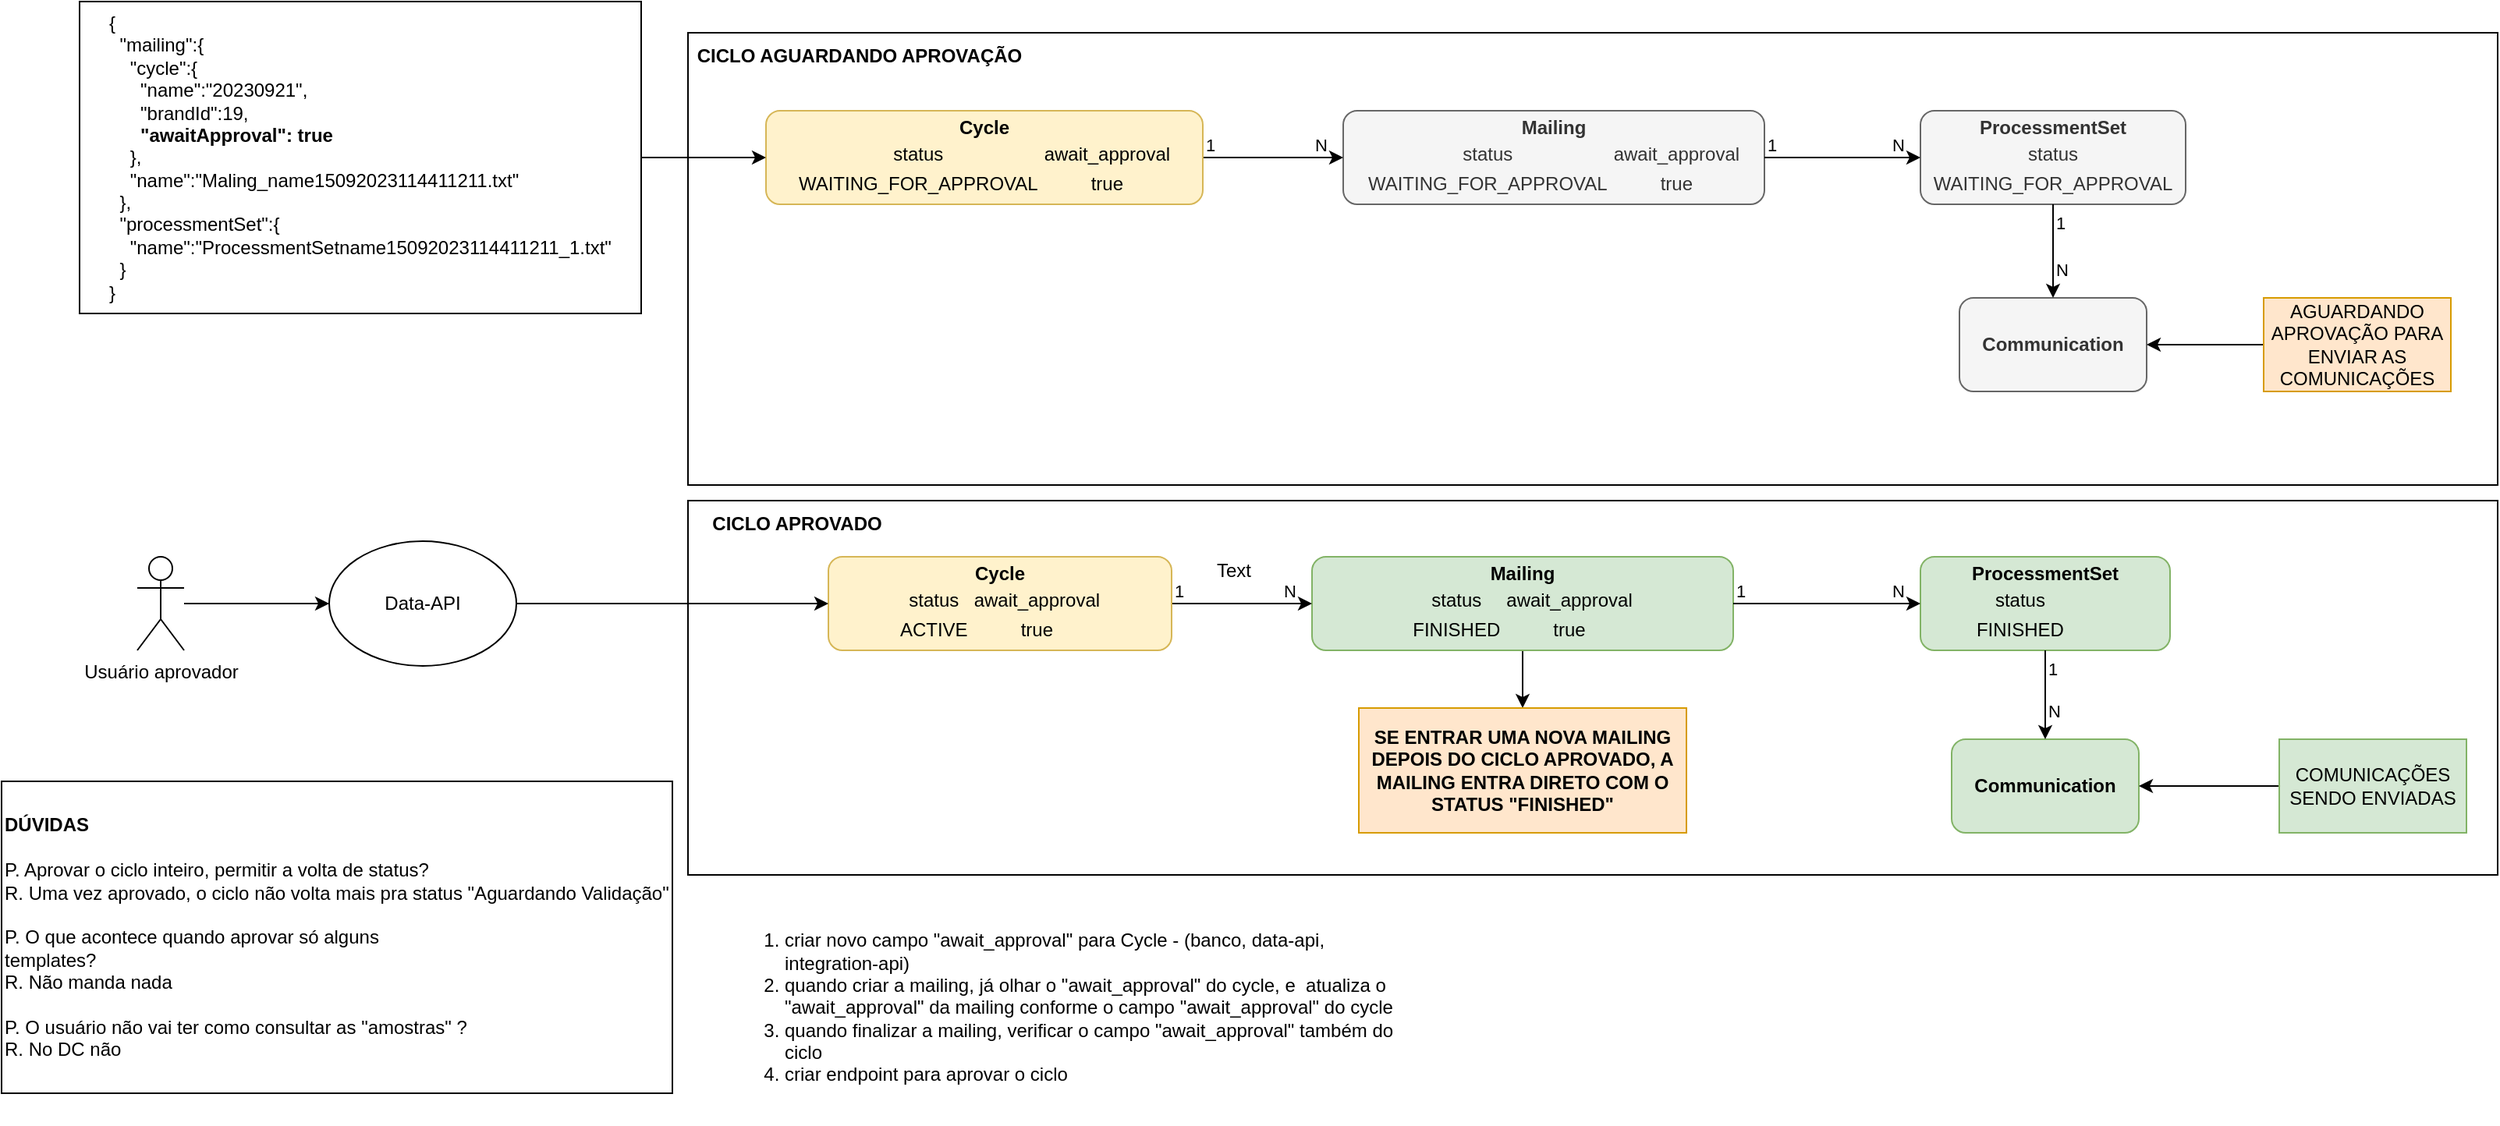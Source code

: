 <mxfile version="21.8.0" type="github" pages="3">
  <diagram id="71OG-30ABKDaulisGDoo" name="Sequencia Aprovação de Ciclo">
    <mxGraphModel dx="2429" dy="775" grid="1" gridSize="10" guides="1" tooltips="1" connect="1" arrows="1" fold="1" page="1" pageScale="1" pageWidth="827" pageHeight="1169" math="0" shadow="0">
      <root>
        <mxCell id="0" />
        <mxCell id="1" parent="0" />
        <mxCell id="WtpHI7r_ZESBK9xusWfh-1" value="" style="rounded=0;whiteSpace=wrap;html=1;" parent="1" vertex="1">
          <mxGeometry x="-90" y="350" width="1160" height="240" as="geometry" />
        </mxCell>
        <mxCell id="WtpHI7r_ZESBK9xusWfh-2" value="" style="rounded=0;whiteSpace=wrap;html=1;" parent="1" vertex="1">
          <mxGeometry x="-90" y="50" width="1160" height="290" as="geometry" />
        </mxCell>
        <mxCell id="WtpHI7r_ZESBK9xusWfh-3" value="&lt;b&gt;Mailing&lt;/b&gt;&lt;br&gt;&lt;table&gt;&lt;tbody&gt;&lt;tr&gt;&lt;td&gt;status&lt;/td&gt;&lt;td&gt;await_approval&lt;/td&gt;&lt;/tr&gt;&lt;tr&gt;&lt;td&gt;WAITING_FOR_APPROVAL&lt;/td&gt;&lt;td&gt;true&lt;/td&gt;&lt;/tr&gt;&lt;/tbody&gt;&lt;/table&gt;" style="rounded=1;whiteSpace=wrap;html=1;fillColor=#f5f5f5;strokeColor=#666666;fontColor=#333333;" parent="1" vertex="1">
          <mxGeometry x="330" y="100" width="270" height="60" as="geometry" />
        </mxCell>
        <mxCell id="WtpHI7r_ZESBK9xusWfh-4" value="&lt;b&gt;ProcessmentSet&lt;br&gt;&lt;/b&gt;&lt;table&gt;&lt;tbody&gt;&lt;tr&gt;&lt;td&gt;status&lt;/td&gt;&lt;/tr&gt;&lt;tr&gt;&lt;td&gt;WAITING_FOR_APPROVAL&lt;/td&gt;&lt;/tr&gt;&lt;/tbody&gt;&lt;/table&gt;" style="rounded=1;whiteSpace=wrap;html=1;fillColor=#f5f5f5;strokeColor=#666666;fontColor=#333333;" parent="1" vertex="1">
          <mxGeometry x="700" y="100" width="170" height="60" as="geometry" />
        </mxCell>
        <mxCell id="WtpHI7r_ZESBK9xusWfh-5" value="&lt;b&gt;Communication&lt;/b&gt;" style="rounded=1;whiteSpace=wrap;html=1;fillColor=#f5f5f5;strokeColor=#666666;fontColor=#333333;" parent="1" vertex="1">
          <mxGeometry x="725" y="220" width="120" height="60" as="geometry" />
        </mxCell>
        <mxCell id="WtpHI7r_ZESBK9xusWfh-6" value="" style="endArrow=classic;html=1;rounded=0;" parent="1" source="WtpHI7r_ZESBK9xusWfh-3" target="WtpHI7r_ZESBK9xusWfh-4" edge="1">
          <mxGeometry relative="1" as="geometry">
            <mxPoint x="330" y="400" as="sourcePoint" />
            <mxPoint x="490" y="400" as="targetPoint" />
          </mxGeometry>
        </mxCell>
        <mxCell id="WtpHI7r_ZESBK9xusWfh-7" value="1" style="edgeLabel;resizable=0;html=1;align=left;verticalAlign=bottom;" parent="WtpHI7r_ZESBK9xusWfh-6" connectable="0" vertex="1">
          <mxGeometry x="-1" relative="1" as="geometry" />
        </mxCell>
        <mxCell id="WtpHI7r_ZESBK9xusWfh-8" value="N" style="edgeLabel;resizable=0;html=1;align=right;verticalAlign=bottom;" parent="WtpHI7r_ZESBK9xusWfh-6" connectable="0" vertex="1">
          <mxGeometry x="1" relative="1" as="geometry">
            <mxPoint x="-10" as="offset" />
          </mxGeometry>
        </mxCell>
        <mxCell id="WtpHI7r_ZESBK9xusWfh-9" value="" style="endArrow=classic;html=1;rounded=0;" parent="1" source="WtpHI7r_ZESBK9xusWfh-4" target="WtpHI7r_ZESBK9xusWfh-5" edge="1">
          <mxGeometry relative="1" as="geometry">
            <mxPoint x="390" y="440" as="sourcePoint" />
            <mxPoint x="570" y="440" as="targetPoint" />
            <Array as="points" />
          </mxGeometry>
        </mxCell>
        <mxCell id="WtpHI7r_ZESBK9xusWfh-10" value="1" style="edgeLabel;resizable=0;html=1;align=left;verticalAlign=bottom;" parent="WtpHI7r_ZESBK9xusWfh-9" connectable="0" vertex="1">
          <mxGeometry x="-1" relative="1" as="geometry">
            <mxPoint y="20" as="offset" />
          </mxGeometry>
        </mxCell>
        <mxCell id="WtpHI7r_ZESBK9xusWfh-11" value="N" style="edgeLabel;resizable=0;html=1;align=right;verticalAlign=bottom;" parent="WtpHI7r_ZESBK9xusWfh-9" connectable="0" vertex="1">
          <mxGeometry x="1" relative="1" as="geometry">
            <mxPoint x="10" y="-10" as="offset" />
          </mxGeometry>
        </mxCell>
        <mxCell id="WtpHI7r_ZESBK9xusWfh-12" value="" style="endArrow=classic;html=1;rounded=0;" parent="1" source="WtpHI7r_ZESBK9xusWfh-15" target="WtpHI7r_ZESBK9xusWfh-3" edge="1">
          <mxGeometry relative="1" as="geometry">
            <mxPoint x="460" y="140" as="sourcePoint" />
            <mxPoint x="570" y="140" as="targetPoint" />
          </mxGeometry>
        </mxCell>
        <mxCell id="WtpHI7r_ZESBK9xusWfh-13" value="1" style="edgeLabel;resizable=0;html=1;align=left;verticalAlign=bottom;" parent="WtpHI7r_ZESBK9xusWfh-12" connectable="0" vertex="1">
          <mxGeometry x="-1" relative="1" as="geometry" />
        </mxCell>
        <mxCell id="WtpHI7r_ZESBK9xusWfh-14" value="N" style="edgeLabel;resizable=0;html=1;align=right;verticalAlign=bottom;" parent="WtpHI7r_ZESBK9xusWfh-12" connectable="0" vertex="1">
          <mxGeometry x="1" relative="1" as="geometry">
            <mxPoint x="-10" as="offset" />
          </mxGeometry>
        </mxCell>
        <mxCell id="WtpHI7r_ZESBK9xusWfh-15" value="&lt;b&gt;Cycle&lt;/b&gt;&lt;table&gt;&lt;tbody&gt;&lt;tr&gt;&lt;td&gt;status&lt;br&gt;&lt;/td&gt;&lt;td&gt;await_approval&lt;/td&gt;&lt;/tr&gt;&lt;tr&gt;&lt;td&gt;WAITING_FOR_APPROVAL&lt;/td&gt;&lt;td&gt;true&lt;/td&gt;&lt;/tr&gt;&lt;/tbody&gt;&lt;/table&gt;" style="rounded=1;whiteSpace=wrap;html=1;align=center;fillColor=#fff2cc;strokeColor=#d6b656;" parent="1" vertex="1">
          <mxGeometry x="-40" y="100" width="280" height="60" as="geometry" />
        </mxCell>
        <mxCell id="WtpHI7r_ZESBK9xusWfh-16" value="" style="edgeStyle=orthogonalEdgeStyle;rounded=0;orthogonalLoop=1;jettySize=auto;html=1;" parent="1" source="WtpHI7r_ZESBK9xusWfh-17" target="WtpHI7r_ZESBK9xusWfh-42" edge="1">
          <mxGeometry relative="1" as="geometry" />
        </mxCell>
        <mxCell id="WtpHI7r_ZESBK9xusWfh-17" value="&lt;b&gt;Mailing&lt;/b&gt;&lt;br&gt;&lt;table&gt;&lt;tbody&gt;&lt;tr&gt;&lt;td&gt;status&lt;/td&gt;&lt;td&gt;await_approval&lt;/td&gt;&lt;/tr&gt;&lt;tr&gt;&lt;td&gt;FINISHED&lt;/td&gt;&lt;td&gt;true&lt;/td&gt;&lt;/tr&gt;&lt;/tbody&gt;&lt;/table&gt;" style="rounded=1;whiteSpace=wrap;html=1;fillColor=#d5e8d4;strokeColor=#82b366;" parent="1" vertex="1">
          <mxGeometry x="310" y="386" width="270" height="60" as="geometry" />
        </mxCell>
        <mxCell id="WtpHI7r_ZESBK9xusWfh-18" value="&lt;b&gt;ProcessmentSet&lt;br&gt;&lt;/b&gt;&lt;table&gt;&lt;tbody&gt;&lt;tr&gt;&lt;td&gt;status&lt;/td&gt;&lt;/tr&gt;&lt;tr&gt;&lt;td&gt;FINISHED&lt;/td&gt;&lt;/tr&gt;&lt;/tbody&gt;&lt;/table&gt;" style="rounded=1;whiteSpace=wrap;html=1;fillColor=#d5e8d4;strokeColor=#82b366;" parent="1" vertex="1">
          <mxGeometry x="700" y="386" width="160" height="60" as="geometry" />
        </mxCell>
        <mxCell id="WtpHI7r_ZESBK9xusWfh-19" value="&lt;b&gt;Communication&lt;/b&gt;" style="rounded=1;whiteSpace=wrap;html=1;fillColor=#d5e8d4;strokeColor=#82b366;" parent="1" vertex="1">
          <mxGeometry x="720" y="503" width="120" height="60" as="geometry" />
        </mxCell>
        <mxCell id="WtpHI7r_ZESBK9xusWfh-20" value="" style="endArrow=classic;html=1;rounded=0;" parent="1" source="WtpHI7r_ZESBK9xusWfh-17" target="WtpHI7r_ZESBK9xusWfh-18" edge="1">
          <mxGeometry relative="1" as="geometry">
            <mxPoint x="310" y="670" as="sourcePoint" />
            <mxPoint x="470" y="670" as="targetPoint" />
          </mxGeometry>
        </mxCell>
        <mxCell id="WtpHI7r_ZESBK9xusWfh-21" value="1" style="edgeLabel;resizable=0;html=1;align=left;verticalAlign=bottom;" parent="WtpHI7r_ZESBK9xusWfh-20" connectable="0" vertex="1">
          <mxGeometry x="-1" relative="1" as="geometry" />
        </mxCell>
        <mxCell id="WtpHI7r_ZESBK9xusWfh-22" value="N" style="edgeLabel;resizable=0;html=1;align=right;verticalAlign=bottom;" parent="WtpHI7r_ZESBK9xusWfh-20" connectable="0" vertex="1">
          <mxGeometry x="1" relative="1" as="geometry">
            <mxPoint x="-10" as="offset" />
          </mxGeometry>
        </mxCell>
        <mxCell id="WtpHI7r_ZESBK9xusWfh-23" value="" style="endArrow=classic;html=1;rounded=0;" parent="1" source="WtpHI7r_ZESBK9xusWfh-18" target="WtpHI7r_ZESBK9xusWfh-19" edge="1">
          <mxGeometry relative="1" as="geometry">
            <mxPoint x="370" y="710" as="sourcePoint" />
            <mxPoint x="550" y="710" as="targetPoint" />
            <Array as="points" />
          </mxGeometry>
        </mxCell>
        <mxCell id="WtpHI7r_ZESBK9xusWfh-24" value="1" style="edgeLabel;resizable=0;html=1;align=left;verticalAlign=bottom;" parent="WtpHI7r_ZESBK9xusWfh-23" connectable="0" vertex="1">
          <mxGeometry x="-1" relative="1" as="geometry">
            <mxPoint y="20" as="offset" />
          </mxGeometry>
        </mxCell>
        <mxCell id="WtpHI7r_ZESBK9xusWfh-25" value="N" style="edgeLabel;resizable=0;html=1;align=right;verticalAlign=bottom;" parent="WtpHI7r_ZESBK9xusWfh-23" connectable="0" vertex="1">
          <mxGeometry x="1" relative="1" as="geometry">
            <mxPoint x="10" y="-10" as="offset" />
          </mxGeometry>
        </mxCell>
        <mxCell id="WtpHI7r_ZESBK9xusWfh-26" value="" style="endArrow=classic;html=1;rounded=0;" parent="1" source="WtpHI7r_ZESBK9xusWfh-29" target="WtpHI7r_ZESBK9xusWfh-17" edge="1">
          <mxGeometry relative="1" as="geometry">
            <mxPoint x="440" y="410" as="sourcePoint" />
            <mxPoint x="550" y="410" as="targetPoint" />
          </mxGeometry>
        </mxCell>
        <mxCell id="WtpHI7r_ZESBK9xusWfh-27" value="1" style="edgeLabel;resizable=0;html=1;align=left;verticalAlign=bottom;" parent="WtpHI7r_ZESBK9xusWfh-26" connectable="0" vertex="1">
          <mxGeometry x="-1" relative="1" as="geometry" />
        </mxCell>
        <mxCell id="WtpHI7r_ZESBK9xusWfh-28" value="N" style="edgeLabel;resizable=0;html=1;align=right;verticalAlign=bottom;" parent="WtpHI7r_ZESBK9xusWfh-26" connectable="0" vertex="1">
          <mxGeometry x="1" relative="1" as="geometry">
            <mxPoint x="-10" as="offset" />
          </mxGeometry>
        </mxCell>
        <mxCell id="WtpHI7r_ZESBK9xusWfh-29" value="&lt;b&gt;Cycle&lt;/b&gt;&lt;table&gt;&lt;tbody&gt;&lt;tr&gt;&lt;td&gt;status&lt;br&gt;&lt;/td&gt;&lt;td&gt;await_approval&lt;/td&gt;&lt;/tr&gt;&lt;tr&gt;&lt;td&gt;ACTIVE&lt;/td&gt;&lt;td&gt;true&lt;/td&gt;&lt;/tr&gt;&lt;/tbody&gt;&lt;/table&gt;" style="rounded=1;whiteSpace=wrap;html=1;align=center;fillColor=#fff2cc;strokeColor=#d6b656;" parent="1" vertex="1">
          <mxGeometry y="386" width="220" height="60" as="geometry" />
        </mxCell>
        <mxCell id="WtpHI7r_ZESBK9xusWfh-30" value="" style="edgeStyle=orthogonalEdgeStyle;rounded=0;orthogonalLoop=1;jettySize=auto;html=1;" parent="1" source="WtpHI7r_ZESBK9xusWfh-31" target="WtpHI7r_ZESBK9xusWfh-5" edge="1">
          <mxGeometry relative="1" as="geometry" />
        </mxCell>
        <mxCell id="WtpHI7r_ZESBK9xusWfh-31" value="AGUARDANDO APROVAÇÃO PARA ENVIAR AS COMUNICAÇÕES" style="rounded=0;whiteSpace=wrap;html=1;fillColor=#ffe6cc;strokeColor=#d79b00;" parent="1" vertex="1">
          <mxGeometry x="920" y="220" width="120" height="60" as="geometry" />
        </mxCell>
        <mxCell id="WtpHI7r_ZESBK9xusWfh-32" value="" style="edgeStyle=orthogonalEdgeStyle;rounded=0;orthogonalLoop=1;jettySize=auto;html=1;" parent="1" source="WtpHI7r_ZESBK9xusWfh-33" target="WtpHI7r_ZESBK9xusWfh-19" edge="1">
          <mxGeometry relative="1" as="geometry" />
        </mxCell>
        <mxCell id="WtpHI7r_ZESBK9xusWfh-33" value="COMUNICAÇÕES SENDO ENVIADAS" style="rounded=0;whiteSpace=wrap;html=1;fillColor=#d5e8d4;strokeColor=#82b366;" parent="1" vertex="1">
          <mxGeometry x="930" y="503" width="120" height="60" as="geometry" />
        </mxCell>
        <mxCell id="WtpHI7r_ZESBK9xusWfh-34" value="CICLO APROVADO" style="text;html=1;strokeColor=none;fillColor=none;align=center;verticalAlign=middle;whiteSpace=wrap;rounded=0;fontStyle=1" parent="1" vertex="1">
          <mxGeometry x="-90" y="350" width="140" height="30" as="geometry" />
        </mxCell>
        <mxCell id="WtpHI7r_ZESBK9xusWfh-35" value="CICLO AGUARDANDO APROVAÇÃO" style="text;html=1;strokeColor=none;fillColor=none;align=center;verticalAlign=middle;whiteSpace=wrap;rounded=0;fontStyle=1" parent="1" vertex="1">
          <mxGeometry x="-90" y="50" width="220" height="30" as="geometry" />
        </mxCell>
        <mxCell id="WtpHI7r_ZESBK9xusWfh-36" style="edgeStyle=orthogonalEdgeStyle;rounded=0;orthogonalLoop=1;jettySize=auto;html=1;" parent="1" source="WtpHI7r_ZESBK9xusWfh-37" target="WtpHI7r_ZESBK9xusWfh-15" edge="1">
          <mxGeometry relative="1" as="geometry" />
        </mxCell>
        <mxCell id="WtpHI7r_ZESBK9xusWfh-37" value="&lt;div style=&quot;border-color: var(--border-color); text-align: left;&quot;&gt;{&lt;/div&gt;&lt;div style=&quot;border-color: var(--border-color); text-align: left;&quot;&gt;&amp;nbsp; &quot;mailing&quot;:{&lt;/div&gt;&lt;div style=&quot;border-color: var(--border-color); text-align: left;&quot;&gt;&amp;nbsp; &amp;nbsp; &quot;cycle&quot;:{&lt;/div&gt;&lt;div style=&quot;border-color: var(--border-color); text-align: left;&quot;&gt;&amp;nbsp; &amp;nbsp; &amp;nbsp; &quot;name&quot;:&quot;20230921&quot;,&lt;/div&gt;&lt;div style=&quot;border-color: var(--border-color); text-align: left;&quot;&gt;&amp;nbsp; &amp;nbsp; &amp;nbsp; &quot;brandId&quot;:19,&lt;/div&gt;&lt;div style=&quot;border-color: var(--border-color); text-align: left;&quot;&gt;&amp;nbsp;&amp;nbsp;&amp;nbsp;&amp;nbsp;&amp;nbsp; &lt;b&gt;&quot;awaitApproval&quot;: true&lt;/b&gt;&lt;/div&gt;&lt;div style=&quot;border-color: var(--border-color); text-align: left;&quot;&gt;&amp;nbsp; &amp;nbsp; },&lt;/div&gt;&lt;div style=&quot;border-color: var(--border-color); text-align: left;&quot;&gt;&amp;nbsp; &amp;nbsp; &quot;name&quot;:&quot;Maling_name15092023114411211.txt&quot;&lt;/div&gt;&lt;div style=&quot;border-color: var(--border-color); text-align: left;&quot;&gt;&amp;nbsp; },&lt;/div&gt;&lt;div style=&quot;border-color: var(--border-color); text-align: left;&quot;&gt;&amp;nbsp; &quot;processmentSet&quot;:{&lt;/div&gt;&lt;div style=&quot;border-color: var(--border-color); text-align: left;&quot;&gt;&amp;nbsp; &amp;nbsp; &quot;name&quot;:&quot;ProcessmentSetname15092023114411211_1.txt&quot;&lt;/div&gt;&lt;div style=&quot;border-color: var(--border-color); text-align: left;&quot;&gt;&amp;nbsp; }&lt;/div&gt;&lt;div style=&quot;border-color: var(--border-color); text-align: left;&quot;&gt;}&lt;/div&gt;" style="rounded=0;whiteSpace=wrap;html=1;" parent="1" vertex="1">
          <mxGeometry x="-480" y="30" width="360" height="200" as="geometry" />
        </mxCell>
        <mxCell id="WtpHI7r_ZESBK9xusWfh-38" value="" style="edgeStyle=orthogonalEdgeStyle;rounded=0;orthogonalLoop=1;jettySize=auto;html=1;" parent="1" source="WtpHI7r_ZESBK9xusWfh-39" target="WtpHI7r_ZESBK9xusWfh-41" edge="1">
          <mxGeometry relative="1" as="geometry" />
        </mxCell>
        <mxCell id="WtpHI7r_ZESBK9xusWfh-39" value="Usuário aprovador" style="shape=umlActor;verticalLabelPosition=bottom;verticalAlign=top;html=1;outlineConnect=0;" parent="1" vertex="1">
          <mxGeometry x="-443" y="386" width="30" height="60" as="geometry" />
        </mxCell>
        <mxCell id="WtpHI7r_ZESBK9xusWfh-40" style="edgeStyle=orthogonalEdgeStyle;rounded=0;orthogonalLoop=1;jettySize=auto;html=1;" parent="1" source="WtpHI7r_ZESBK9xusWfh-41" target="WtpHI7r_ZESBK9xusWfh-29" edge="1">
          <mxGeometry relative="1" as="geometry" />
        </mxCell>
        <mxCell id="WtpHI7r_ZESBK9xusWfh-41" value="Data-API" style="ellipse;whiteSpace=wrap;html=1;" parent="1" vertex="1">
          <mxGeometry x="-320" y="376" width="120" height="80" as="geometry" />
        </mxCell>
        <mxCell id="WtpHI7r_ZESBK9xusWfh-42" value="SE ENTRAR UMA NOVA MAILING DEPOIS DO CICLO APROVADO, A MAILING ENTRA DIRETO COM O STATUS &quot;FINISHED&quot;" style="rounded=0;whiteSpace=wrap;html=1;fillColor=#ffe6cc;strokeColor=#d79b00;fontStyle=1" parent="1" vertex="1">
          <mxGeometry x="340" y="483" width="210" height="80" as="geometry" />
        </mxCell>
        <mxCell id="WtpHI7r_ZESBK9xusWfh-43" value="Text" style="text;html=1;strokeColor=none;fillColor=none;align=center;verticalAlign=middle;whiteSpace=wrap;rounded=0;" parent="1" vertex="1">
          <mxGeometry x="230" y="380" width="60" height="30" as="geometry" />
        </mxCell>
        <mxCell id="WtpHI7r_ZESBK9xusWfh-44" value="&lt;ol&gt;&lt;li&gt;criar novo campo &quot;await_approval&quot; para Cycle - (banco, data-api, integration-api)&lt;/li&gt;&lt;li&gt;quando criar a mailing, já olhar o &quot;await_approval&quot; do cycle, e&amp;nbsp; atualiza o &quot;await_approval&quot; da mailing conforme o campo &quot;await_approval&quot; do cycle&lt;/li&gt;&lt;li&gt;quando finalizar a mailing, verificar o campo &quot;await_approval&quot; também do ciclo&lt;/li&gt;&lt;li&gt;criar endpoint para aprovar o ciclo&lt;/li&gt;&lt;/ol&gt;" style="text;html=1;strokeColor=none;fillColor=none;align=left;verticalAlign=middle;whiteSpace=wrap;rounded=0;" parent="1" vertex="1">
          <mxGeometry x="-70" y="600" width="440" height="150" as="geometry" />
        </mxCell>
        <mxCell id="WtpHI7r_ZESBK9xusWfh-45" value="&lt;b style=&quot;border-color: var(--border-color);&quot;&gt;DÚVIDAS&lt;br style=&quot;border-color: var(--border-color);&quot;&gt;&lt;/b&gt;&lt;br style=&quot;border-color: var(--border-color);&quot;&gt;P. Aprovar o ciclo inteiro, permitir a volta de status?&lt;br style=&quot;border-color: var(--border-color);&quot;&gt;&lt;span style=&quot;&quot;&gt;R. Uma vez aprovado, o ciclo não volta mais pra status &quot;Aguardando Validação&quot;&lt;/span&gt;&lt;br style=&quot;border-color: var(--border-color);&quot;&gt;&lt;br style=&quot;border-color: var(--border-color);&quot;&gt;&lt;span style=&quot;&quot;&gt;P. O que acontece quando aprovar só alguns&lt;/span&gt;&lt;br style=&quot;border-color: var(--border-color);&quot;&gt;&lt;span style=&quot;&quot;&gt;templates?&lt;/span&gt;&lt;br style=&quot;border-color: var(--border-color);&quot;&gt;&lt;span style=&quot;&quot;&gt;R. Não manda nada&lt;/span&gt;&lt;br style=&quot;border-color: var(--border-color);&quot;&gt;&lt;br style=&quot;border-color: var(--border-color);&quot;&gt;&lt;span style=&quot;&quot;&gt;P. O usuário não vai ter como consultar as &quot;amostras&quot; ?&lt;/span&gt;&lt;br style=&quot;border-color: var(--border-color);&quot;&gt;&lt;span style=&quot;&quot;&gt;R. No DC não&lt;/span&gt;" style="rounded=0;whiteSpace=wrap;html=1;align=left;" parent="1" vertex="1">
          <mxGeometry x="-530" y="530" width="430" height="200" as="geometry" />
        </mxCell>
      </root>
    </mxGraphModel>
  </diagram>
  <diagram id="0hzNqZ-0HKCYOSR2Ivjf" name="Cenário Ciclo Aguardando Aprovação">
    <mxGraphModel dx="2712" dy="912" grid="1" gridSize="10" guides="1" tooltips="1" connect="1" arrows="1" fold="1" page="1" pageScale="1" pageWidth="827" pageHeight="1169" math="0" shadow="0">
      <root>
        <mxCell id="0" />
        <mxCell id="1" parent="0" />
        <mxCell id="Rn0e0Sy45onSh28boRq6-18" style="edgeStyle=orthogonalEdgeStyle;rounded=0;orthogonalLoop=1;jettySize=auto;html=1;" parent="1" source="k4zt-d1F4ld27Xl1LYR--1" target="Rn0e0Sy45onSh28boRq6-15" edge="1">
          <mxGeometry relative="1" as="geometry">
            <Array as="points">
              <mxPoint x="330" y="90" />
              <mxPoint x="330" y="90" />
            </Array>
          </mxGeometry>
        </mxCell>
        <mxCell id="k4zt-d1F4ld27Xl1LYR--1" value="&lt;div style=&quot;border-color: var(--border-color); text-align: left;&quot;&gt;{&lt;/div&gt;&lt;div style=&quot;border-color: var(--border-color); text-align: left;&quot;&gt;&amp;nbsp; &quot;mailing&quot;:{&lt;/div&gt;&lt;div style=&quot;border-color: var(--border-color); text-align: left;&quot;&gt;&amp;nbsp; &amp;nbsp; &quot;cycle&quot;:{&lt;/div&gt;&lt;div style=&quot;border-color: var(--border-color); text-align: left;&quot;&gt;&amp;nbsp; &amp;nbsp; &amp;nbsp; &quot;name&quot;:&quot;20230921&quot;,&lt;/div&gt;&lt;div style=&quot;border-color: var(--border-color); text-align: left;&quot;&gt;&amp;nbsp; &amp;nbsp; &amp;nbsp; &quot;brandId&quot;:19&lt;/div&gt;&lt;div style=&quot;border-color: var(--border-color); text-align: left;&quot;&gt;&amp;nbsp; &amp;nbsp; },&lt;/div&gt;&lt;div style=&quot;border-color: var(--border-color); text-align: left;&quot;&gt;&amp;nbsp; &amp;nbsp; &quot;name&quot;:&quot;Maling_name15092023114411211.txt&quot;&lt;/div&gt;&lt;div style=&quot;border-color: var(--border-color); text-align: left;&quot;&gt;&amp;nbsp; }&lt;/div&gt;&lt;div style=&quot;border-color: var(--border-color); text-align: left;&quot;&gt;}&lt;/div&gt;" style="rounded=0;whiteSpace=wrap;html=1;" parent="1" vertex="1">
          <mxGeometry x="-80" y="40" width="310" height="200" as="geometry" />
        </mxCell>
        <mxCell id="t-vkJnTV5jXpFCpWrTl7-1" value="&lt;b&gt;Mailing&lt;/b&gt;&lt;br&gt;&lt;table&gt;&lt;tbody&gt;&lt;tr&gt;&lt;td&gt;status&lt;/td&gt;&lt;td&gt;await_approval&lt;/td&gt;&lt;/tr&gt;&lt;tr&gt;&lt;td&gt;CREATED&lt;/td&gt;&lt;td&gt;NULL&lt;/td&gt;&lt;/tr&gt;&lt;/tbody&gt;&lt;/table&gt;" style="rounded=1;whiteSpace=wrap;html=1;fillColor=#d5e8d4;strokeColor=#82b366;" parent="1" vertex="1">
          <mxGeometry x="720" y="160" width="206" height="60" as="geometry" />
        </mxCell>
        <mxCell id="t-vkJnTV5jXpFCpWrTl7-4" value="" style="edgeStyle=orthogonalEdgeStyle;rounded=0;orthogonalLoop=1;jettySize=auto;html=1;" parent="1" source="t-vkJnTV5jXpFCpWrTl7-2" target="k4zt-d1F4ld27Xl1LYR--1" edge="1">
          <mxGeometry relative="1" as="geometry" />
        </mxCell>
        <mxCell id="t-vkJnTV5jXpFCpWrTl7-2" value="Recepção&lt;br&gt;SCP" style="ellipse;whiteSpace=wrap;html=1;" parent="1" vertex="1">
          <mxGeometry x="-280" y="100" width="120" height="80" as="geometry" />
        </mxCell>
        <mxCell id="t-vkJnTV5jXpFCpWrTl7-3" value="Inicio de Processamento&lt;br&gt;SCP" style="ellipse;whiteSpace=wrap;html=1;" parent="1" vertex="1">
          <mxGeometry x="-290" y="425" width="120" height="80" as="geometry" />
        </mxCell>
        <mxCell id="H7PqtL7XG2RYzvDJvNn9-1" value="&lt;b&gt;Cycle&lt;/b&gt;&lt;table&gt;&lt;tbody&gt;&lt;tr&gt;&lt;td&gt;status&lt;br&gt;&lt;/td&gt;&lt;td&gt;await_approval&lt;/td&gt;&lt;/tr&gt;&lt;tr&gt;&lt;td&gt;ACTIVE&lt;/td&gt;&lt;td&gt;NULL&lt;/td&gt;&lt;/tr&gt;&lt;/tbody&gt;&lt;/table&gt;" style="rounded=1;whiteSpace=wrap;html=1;align=center;fillColor=#fff2cc;strokeColor=#d6b656;" parent="1" vertex="1">
          <mxGeometry x="520" y="160" width="170" height="60" as="geometry" />
        </mxCell>
        <mxCell id="Rn0e0Sy45onSh28boRq6-2" value="&lt;b&gt;Mailing&lt;/b&gt;&lt;br&gt;&lt;table&gt;&lt;tbody&gt;&lt;tr&gt;&lt;td&gt;status&lt;/td&gt;&lt;td&gt;await_approval&lt;/td&gt;&lt;/tr&gt;&lt;tr&gt;&lt;td&gt;PROCESSING&lt;/td&gt;&lt;td&gt;true&lt;/td&gt;&lt;/tr&gt;&lt;/tbody&gt;&lt;/table&gt;" style="rounded=1;whiteSpace=wrap;html=1;fillColor=#d5e8d4;strokeColor=#82b366;" parent="1" vertex="1">
          <mxGeometry x="780" y="480" width="206" height="60" as="geometry" />
        </mxCell>
        <mxCell id="Rn0e0Sy45onSh28boRq6-3" value="&lt;b&gt;Cycle&lt;/b&gt;&lt;table&gt;&lt;tbody&gt;&lt;tr&gt;&lt;td&gt;status&lt;br&gt;&lt;/td&gt;&lt;td&gt;await_approval&lt;/td&gt;&lt;/tr&gt;&lt;tr&gt;&lt;td&gt;WAITING_FOR_APPROVAL&lt;/td&gt;&lt;td&gt;true&lt;/td&gt;&lt;/tr&gt;&lt;/tbody&gt;&lt;/table&gt;" style="rounded=1;whiteSpace=wrap;html=1;align=center;fillColor=#fff2cc;strokeColor=#d6b656;" parent="1" vertex="1">
          <mxGeometry x="480" y="480" width="265" height="60" as="geometry" />
        </mxCell>
        <mxCell id="Rn0e0Sy45onSh28boRq6-8" value="" style="edgeStyle=orthogonalEdgeStyle;rounded=0;orthogonalLoop=1;jettySize=auto;html=1;" parent="1" source="Rn0e0Sy45onSh28boRq6-5" target="Rn0e0Sy45onSh28boRq6-6" edge="1">
          <mxGeometry relative="1" as="geometry" />
        </mxCell>
        <mxCell id="Rn0e0Sy45onSh28boRq6-5" value="Integration API" style="sketch=0;outlineConnect=0;fontColor=#232F3E;gradientColor=none;fillColor=#232F3D;strokeColor=none;dashed=0;verticalLabelPosition=bottom;verticalAlign=top;align=center;html=1;fontSize=12;fontStyle=0;aspect=fixed;pointerEvents=1;shape=mxgraph.aws4.gear;" parent="1" vertex="1">
          <mxGeometry x="520" y="295" width="30" height="30" as="geometry" />
        </mxCell>
        <mxCell id="Rn0e0Sy45onSh28boRq6-12" value="" style="edgeStyle=orthogonalEdgeStyle;rounded=0;orthogonalLoop=1;jettySize=auto;html=1;" parent="1" source="Rn0e0Sy45onSh28boRq6-6" target="Rn0e0Sy45onSh28boRq6-10" edge="1">
          <mxGeometry relative="1" as="geometry" />
        </mxCell>
        <mxCell id="Rn0e0Sy45onSh28boRq6-6" value="Data API" style="sketch=0;outlineConnect=0;fontColor=#232F3E;gradientColor=none;fillColor=#232F3D;strokeColor=none;dashed=0;verticalLabelPosition=bottom;verticalAlign=top;align=center;html=1;fontSize=12;fontStyle=0;aspect=fixed;pointerEvents=1;shape=mxgraph.aws4.gear;" parent="1" vertex="1">
          <mxGeometry x="609" y="295" width="30" height="30" as="geometry" />
        </mxCell>
        <mxCell id="Rn0e0Sy45onSh28boRq6-9" value="" style="edgeStyle=orthogonalEdgeStyle;rounded=0;orthogonalLoop=1;jettySize=auto;html=1;" parent="1" source="t-vkJnTV5jXpFCpWrTl7-3" target="H7PqtL7XG2RYzvDJvNn9-2" edge="1">
          <mxGeometry relative="1" as="geometry">
            <mxPoint x="-140" y="360" as="sourcePoint" />
            <mxPoint x="40" y="570" as="targetPoint" />
          </mxGeometry>
        </mxCell>
        <mxCell id="Rn0e0Sy45onSh28boRq6-11" style="edgeStyle=orthogonalEdgeStyle;rounded=0;orthogonalLoop=1;jettySize=auto;html=1;" parent="1" source="H7PqtL7XG2RYzvDJvNn9-2" target="Rn0e0Sy45onSh28boRq6-5" edge="1">
          <mxGeometry relative="1" as="geometry" />
        </mxCell>
        <mxCell id="H7PqtL7XG2RYzvDJvNn9-2" value="&lt;div style=&quot;border-color: var(--border-color); text-align: left;&quot;&gt;{&lt;/div&gt;&lt;div style=&quot;border-color: var(--border-color); text-align: left;&quot;&gt;&amp;nbsp; &quot;mailing&quot;:{&lt;/div&gt;&lt;div style=&quot;border-color: var(--border-color); text-align: left;&quot;&gt;&amp;nbsp; &amp;nbsp; &quot;cycle&quot;:{&lt;/div&gt;&lt;div style=&quot;border-color: var(--border-color); text-align: left;&quot;&gt;&amp;nbsp; &amp;nbsp; &amp;nbsp; &quot;name&quot;:&quot;20230921&quot;,&lt;/div&gt;&lt;div style=&quot;border-color: var(--border-color); text-align: left;&quot;&gt;&amp;nbsp; &amp;nbsp; &amp;nbsp; &quot;brandId&quot;:19,&lt;/div&gt;&lt;div style=&quot;border-color: var(--border-color); text-align: left;&quot;&gt;&lt;div style=&quot;border-color: var(--border-color);&quot;&gt;&amp;nbsp; &amp;nbsp; &amp;nbsp; &quot;applicationId&quot;: 4539,&lt;/div&gt;&lt;div style=&quot;border-color: var(--border-color);&quot;&gt;&amp;nbsp; &amp;nbsp; &amp;nbsp; &quot;applicationName&quot;: &quot;Fatura 1a Via&quot;,&lt;/div&gt;&lt;div style=&quot;border-color: var(--border-color);&quot;&gt;&amp;nbsp; &amp;nbsp; &amp;nbsp;&amp;nbsp;&lt;b style=&quot;border-color: var(--border-color);&quot;&gt;&quot;awaitApproval&quot;: true&lt;/b&gt;&lt;br&gt;&lt;/div&gt;&lt;/div&gt;&lt;div style=&quot;border-color: var(--border-color); text-align: left;&quot;&gt;&amp;nbsp; &amp;nbsp; },&lt;/div&gt;&lt;div style=&quot;border-color: var(--border-color); text-align: left;&quot;&gt;&amp;nbsp; &amp;nbsp; &quot;name&quot;:&quot;Maling_name15092023114411211.txt&quot;,&lt;/div&gt;&lt;div style=&quot;border-color: var(--border-color); text-align: left;&quot;&gt;&lt;div style=&quot;border-color: var(--border-color);&quot;&gt;&amp;nbsp; &amp;nbsp; &quot;referenceId&quot;: 44894599,&lt;/div&gt;&lt;div style=&quot;border-color: var(--border-color);&quot;&gt;&amp;nbsp; &amp;nbsp; &quot;processmentId&quot;: 1408784,&lt;/div&gt;&lt;div style=&quot;border-color: var(--border-color);&quot;&gt;&amp;nbsp; &amp;nbsp; &quot;inputQuantity&quot;: 502455,&lt;/div&gt;&lt;div style=&quot;border-color: var(--border-color);&quot;&gt;&amp;nbsp; &amp;nbsp; &quot;description&quot;: &quot;Faturas - 1a Via - E-mail&quot;,&lt;/div&gt;&lt;div style=&quot;border-color: var(--border-color);&quot;&gt;&lt;div style=&quot;border-color: var(--border-color);&quot;&gt;&amp;nbsp; &amp;nbsp; &quot;processmentSet&quot;: [&lt;/div&gt;&lt;div style=&quot;border-color: var(--border-color);&quot;&gt;&amp;nbsp; &amp;nbsp; &amp;nbsp; {&lt;/div&gt;&lt;div style=&quot;border-color: var(--border-color);&quot;&gt;&amp;nbsp; &amp;nbsp; &amp;nbsp; &amp;nbsp; &quot;name&quot;: &quot;Maling_name15092023114411211_PACOTE001.zip&quot;&lt;/div&gt;&lt;div style=&quot;border-color: var(--border-color);&quot;&gt;&amp;nbsp; &amp;nbsp; &amp;nbsp; },&lt;/div&gt;&lt;div style=&quot;border-color: var(--border-color);&quot;&gt;&amp;nbsp; &amp;nbsp; &amp;nbsp; {&lt;/div&gt;&lt;div style=&quot;border-color: var(--border-color);&quot;&gt;&amp;nbsp; &amp;nbsp; &amp;nbsp; &amp;nbsp; &quot;name&quot;: &quot;Maling_name15092023114411211_PACOTE002.zip&quot;&lt;br&gt;&lt;/div&gt;&lt;div style=&quot;border-color: var(--border-color);&quot;&gt;&amp;nbsp; &amp;nbsp; &amp;nbsp; }&lt;/div&gt;&lt;div style=&quot;border-color: var(--border-color);&quot;&gt;&amp;nbsp; &amp;nbsp;]&lt;/div&gt;&lt;/div&gt;&lt;/div&gt;&lt;div style=&quot;border-color: var(--border-color); text-align: left;&quot;&gt;&amp;nbsp; }&lt;/div&gt;&lt;div style=&quot;border-color: var(--border-color); text-align: left;&quot;&gt;}&lt;/div&gt;" style="rounded=0;whiteSpace=wrap;html=1;" parent="1" vertex="1">
          <mxGeometry x="-80" y="290" width="450" height="350" as="geometry" />
        </mxCell>
        <mxCell id="Rn0e0Sy45onSh28boRq6-13" value="" style="edgeStyle=orthogonalEdgeStyle;rounded=0;orthogonalLoop=1;jettySize=auto;html=1;" parent="1" source="Rn0e0Sy45onSh28boRq6-10" target="Rn0e0Sy45onSh28boRq6-3" edge="1">
          <mxGeometry relative="1" as="geometry" />
        </mxCell>
        <mxCell id="Rn0e0Sy45onSh28boRq6-14" style="edgeStyle=orthogonalEdgeStyle;rounded=0;orthogonalLoop=1;jettySize=auto;html=1;exitX=0.5;exitY=1;exitDx=0;exitDy=0;exitPerimeter=0;" parent="1" source="Rn0e0Sy45onSh28boRq6-10" target="Rn0e0Sy45onSh28boRq6-2" edge="1">
          <mxGeometry relative="1" as="geometry" />
        </mxCell>
        <mxCell id="Rn0e0Sy45onSh28boRq6-10" value="NMC" style="shape=cylinder3;whiteSpace=wrap;html=1;boundedLbl=1;backgroundOutline=1;size=15;" parent="1" vertex="1">
          <mxGeometry x="680" y="280" width="40" height="60" as="geometry" />
        </mxCell>
        <mxCell id="Rn0e0Sy45onSh28boRq6-17" value="" style="edgeStyle=orthogonalEdgeStyle;rounded=0;orthogonalLoop=1;jettySize=auto;html=1;" parent="1" source="Rn0e0Sy45onSh28boRq6-15" target="Rn0e0Sy45onSh28boRq6-16" edge="1">
          <mxGeometry relative="1" as="geometry" />
        </mxCell>
        <mxCell id="Rn0e0Sy45onSh28boRq6-15" value="Data API" style="sketch=0;outlineConnect=0;fontColor=#232F3E;gradientColor=none;fillColor=#232F3D;strokeColor=none;dashed=0;verticalLabelPosition=bottom;verticalAlign=top;align=center;html=1;fontSize=12;fontStyle=0;aspect=fixed;pointerEvents=1;shape=mxgraph.aws4.gear;" parent="1" vertex="1">
          <mxGeometry x="580" y="75" width="30" height="30" as="geometry" />
        </mxCell>
        <mxCell id="Rn0e0Sy45onSh28boRq6-19" style="edgeStyle=orthogonalEdgeStyle;rounded=0;orthogonalLoop=1;jettySize=auto;html=1;exitX=0.5;exitY=1;exitDx=0;exitDy=0;exitPerimeter=0;" parent="1" source="Rn0e0Sy45onSh28boRq6-16" target="t-vkJnTV5jXpFCpWrTl7-1" edge="1">
          <mxGeometry relative="1" as="geometry" />
        </mxCell>
        <mxCell id="Rn0e0Sy45onSh28boRq6-20" value="" style="edgeStyle=orthogonalEdgeStyle;rounded=0;orthogonalLoop=1;jettySize=auto;html=1;" parent="1" source="Rn0e0Sy45onSh28boRq6-16" target="H7PqtL7XG2RYzvDJvNn9-1" edge="1">
          <mxGeometry relative="1" as="geometry" />
        </mxCell>
        <mxCell id="Rn0e0Sy45onSh28boRq6-16" value="NMC" style="shape=cylinder3;whiteSpace=wrap;html=1;boundedLbl=1;backgroundOutline=1;size=15;" parent="1" vertex="1">
          <mxGeometry x="680" y="60" width="40" height="60" as="geometry" />
        </mxCell>
        <mxCell id="Rn0e0Sy45onSh28boRq6-21" value="Fim de pacote&amp;nbsp;&lt;br&gt;SCP" style="ellipse;whiteSpace=wrap;html=1;" parent="1" vertex="1">
          <mxGeometry x="-300" y="690" width="120" height="80" as="geometry" />
        </mxCell>
        <mxCell id="Rn0e0Sy45onSh28boRq6-22" value="&lt;b&gt;Mailing&lt;/b&gt;&lt;br&gt;&lt;table&gt;&lt;tbody&gt;&lt;tr&gt;&lt;td&gt;status&lt;/td&gt;&lt;td&gt;await_approval&lt;/td&gt;&lt;/tr&gt;&lt;tr&gt;&lt;td&gt;WAITING_FOR_APPROVAL&lt;/td&gt;&lt;td&gt;true&lt;/td&gt;&lt;/tr&gt;&lt;/tbody&gt;&lt;/table&gt;" style="rounded=1;whiteSpace=wrap;html=1;fillColor=#d5e8d4;strokeColor=#82b366;" parent="1" vertex="1">
          <mxGeometry x="780" y="860" width="260" height="60" as="geometry" />
        </mxCell>
        <mxCell id="Rn0e0Sy45onSh28boRq6-23" value="&lt;b&gt;Cycle&lt;/b&gt;&lt;table&gt;&lt;tbody&gt;&lt;tr&gt;&lt;td&gt;status&lt;br&gt;&lt;/td&gt;&lt;td&gt;await_approval&lt;/td&gt;&lt;/tr&gt;&lt;tr&gt;&lt;td&gt;WAITING_FOR_APPROVAL&lt;/td&gt;&lt;td&gt;true&lt;/td&gt;&lt;/tr&gt;&lt;/tbody&gt;&lt;/table&gt;" style="rounded=1;whiteSpace=wrap;html=1;align=center;fillColor=#fff2cc;strokeColor=#d6b656;" parent="1" vertex="1">
          <mxGeometry x="480" y="860" width="265" height="60" as="geometry" />
        </mxCell>
        <mxCell id="Rn0e0Sy45onSh28boRq6-24" value="" style="edgeStyle=orthogonalEdgeStyle;rounded=0;orthogonalLoop=1;jettySize=auto;html=1;" parent="1" source="Rn0e0Sy45onSh28boRq6-25" target="Rn0e0Sy45onSh28boRq6-27" edge="1">
          <mxGeometry relative="1" as="geometry" />
        </mxCell>
        <mxCell id="Rn0e0Sy45onSh28boRq6-25" value="Integration API" style="sketch=0;outlineConnect=0;fontColor=#232F3E;gradientColor=none;fillColor=#232F3D;strokeColor=none;dashed=0;verticalLabelPosition=bottom;verticalAlign=top;align=center;html=1;fontSize=12;fontStyle=0;aspect=fixed;pointerEvents=1;shape=mxgraph.aws4.gear;" parent="1" vertex="1">
          <mxGeometry x="520" y="715" width="30" height="30" as="geometry" />
        </mxCell>
        <mxCell id="Rn0e0Sy45onSh28boRq6-26" value="" style="edgeStyle=orthogonalEdgeStyle;rounded=0;orthogonalLoop=1;jettySize=auto;html=1;" parent="1" source="Rn0e0Sy45onSh28boRq6-27" target="Rn0e0Sy45onSh28boRq6-33" edge="1">
          <mxGeometry relative="1" as="geometry" />
        </mxCell>
        <mxCell id="Rn0e0Sy45onSh28boRq6-27" value="Data API" style="sketch=0;outlineConnect=0;fontColor=#232F3E;gradientColor=none;fillColor=#232F3D;strokeColor=none;dashed=0;verticalLabelPosition=bottom;verticalAlign=top;align=center;html=1;fontSize=12;fontStyle=0;aspect=fixed;pointerEvents=1;shape=mxgraph.aws4.gear;" parent="1" vertex="1">
          <mxGeometry x="609" y="715" width="30" height="30" as="geometry" />
        </mxCell>
        <mxCell id="Rn0e0Sy45onSh28boRq6-28" value="" style="edgeStyle=orthogonalEdgeStyle;rounded=0;orthogonalLoop=1;jettySize=auto;html=1;" parent="1" source="Rn0e0Sy45onSh28boRq6-21" target="Rn0e0Sy45onSh28boRq6-30" edge="1">
          <mxGeometry relative="1" as="geometry">
            <mxPoint x="-140" y="740" as="sourcePoint" />
            <mxPoint x="40" y="950" as="targetPoint" />
          </mxGeometry>
        </mxCell>
        <mxCell id="Rn0e0Sy45onSh28boRq6-29" style="edgeStyle=orthogonalEdgeStyle;rounded=0;orthogonalLoop=1;jettySize=auto;html=1;" parent="1" source="Rn0e0Sy45onSh28boRq6-30" target="Rn0e0Sy45onSh28boRq6-25" edge="1">
          <mxGeometry relative="1" as="geometry" />
        </mxCell>
        <mxCell id="Rn0e0Sy45onSh28boRq6-30" value="&lt;div style=&quot;border-color: var(--border-color); text-align: left;&quot;&gt;{&lt;/div&gt;&lt;div style=&quot;border-color: var(--border-color); text-align: left;&quot;&gt;&amp;nbsp; &quot;mailing&quot;:{&lt;/div&gt;&lt;div style=&quot;border-color: var(--border-color); text-align: left;&quot;&gt;&amp;nbsp; &amp;nbsp; &quot;cycle&quot;:{&lt;/div&gt;&lt;div style=&quot;border-color: var(--border-color); text-align: left;&quot;&gt;&amp;nbsp; &amp;nbsp; &amp;nbsp; &quot;name&quot;:&quot;20230921&quot;,&lt;/div&gt;&lt;div style=&quot;border-color: var(--border-color); text-align: left;&quot;&gt;&amp;nbsp; &amp;nbsp; &amp;nbsp; &quot;brandId&quot;:19,&lt;/div&gt;&lt;div style=&quot;border-color: var(--border-color); text-align: left;&quot;&gt;&lt;div style=&quot;border-color: var(--border-color);&quot;&gt;&amp;nbsp; &amp;nbsp; &amp;nbsp; &quot;applicationId&quot;: 4539&lt;/div&gt;&lt;/div&gt;&lt;div style=&quot;border-color: var(--border-color); text-align: left;&quot;&gt;&amp;nbsp; &amp;nbsp; },&lt;/div&gt;&lt;div style=&quot;border-color: var(--border-color); text-align: left;&quot;&gt;&amp;nbsp; &amp;nbsp; &quot;name&quot;: &quot;Maling_name15092023114411211_PACOTE002.zip&quot;&lt;/div&gt;&lt;div style=&quot;border-color: var(--border-color); text-align: left;&quot;&gt;}&lt;/div&gt;" style="rounded=0;whiteSpace=wrap;html=1;" parent="1" vertex="1">
          <mxGeometry x="-80" y="655" width="450" height="150" as="geometry" />
        </mxCell>
        <mxCell id="Rn0e0Sy45onSh28boRq6-31" value="" style="edgeStyle=orthogonalEdgeStyle;rounded=0;orthogonalLoop=1;jettySize=auto;html=1;" parent="1" source="Rn0e0Sy45onSh28boRq6-33" target="Rn0e0Sy45onSh28boRq6-23" edge="1">
          <mxGeometry relative="1" as="geometry" />
        </mxCell>
        <mxCell id="Rn0e0Sy45onSh28boRq6-32" style="edgeStyle=orthogonalEdgeStyle;rounded=0;orthogonalLoop=1;jettySize=auto;html=1;exitX=0.5;exitY=1;exitDx=0;exitDy=0;exitPerimeter=0;" parent="1" source="Rn0e0Sy45onSh28boRq6-33" target="Rn0e0Sy45onSh28boRq6-22" edge="1">
          <mxGeometry relative="1" as="geometry" />
        </mxCell>
        <mxCell id="Rn0e0Sy45onSh28boRq6-33" value="NMC" style="shape=cylinder3;whiteSpace=wrap;html=1;boundedLbl=1;backgroundOutline=1;size=15;" parent="1" vertex="1">
          <mxGeometry x="680" y="700" width="40" height="60" as="geometry" />
        </mxCell>
      </root>
    </mxGraphModel>
  </diagram>
  <diagram id="2mEJLCsLMh-yi96EZ9jM" name="Cenário Ciclo Aprovado">
    <mxGraphModel dx="3116" dy="1107" grid="1" gridSize="10" guides="1" tooltips="1" connect="1" arrows="1" fold="1" page="1" pageScale="1" pageWidth="827" pageHeight="1169" math="0" shadow="0">
      <root>
        <mxCell id="0" />
        <mxCell id="1" parent="0" />
        <mxCell id="OV7E3aPPSTSt9_KhZe1F-1" style="edgeStyle=orthogonalEdgeStyle;rounded=0;orthogonalLoop=1;jettySize=auto;html=1;" parent="1" source="OV7E3aPPSTSt9_KhZe1F-2" target="OV7E3aPPSTSt9_KhZe1F-21" edge="1">
          <mxGeometry relative="1" as="geometry">
            <Array as="points">
              <mxPoint x="330" y="130" />
              <mxPoint x="330" y="130" />
            </Array>
          </mxGeometry>
        </mxCell>
        <mxCell id="OV7E3aPPSTSt9_KhZe1F-2" value="&lt;div style=&quot;border-color: var(--border-color); text-align: left;&quot;&gt;{&lt;/div&gt;&lt;div style=&quot;border-color: var(--border-color); text-align: left;&quot;&gt;&amp;nbsp; &quot;mailing&quot;:{&lt;/div&gt;&lt;div style=&quot;border-color: var(--border-color); text-align: left;&quot;&gt;&amp;nbsp; &amp;nbsp; &quot;cycle&quot;:{&lt;/div&gt;&lt;div style=&quot;border-color: var(--border-color); text-align: left;&quot;&gt;&amp;nbsp; &amp;nbsp; &amp;nbsp; &quot;name&quot;:&quot;20230921&quot;,&lt;/div&gt;&lt;div style=&quot;border-color: var(--border-color); text-align: left;&quot;&gt;&amp;nbsp; &amp;nbsp; &amp;nbsp; &quot;brandId&quot;:19&lt;/div&gt;&lt;div style=&quot;border-color: var(--border-color); text-align: left;&quot;&gt;&amp;nbsp; &amp;nbsp; },&lt;/div&gt;&lt;div style=&quot;border-color: var(--border-color); text-align: left;&quot;&gt;&amp;nbsp; &amp;nbsp; &quot;name&quot;:&quot;Maling_name15092023114411211.txt&quot;&lt;/div&gt;&lt;div style=&quot;border-color: var(--border-color); text-align: left;&quot;&gt;&amp;nbsp; }&lt;/div&gt;&lt;div style=&quot;border-color: var(--border-color); text-align: left;&quot;&gt;}&lt;/div&gt;" style="rounded=0;whiteSpace=wrap;html=1;" parent="1" vertex="1">
          <mxGeometry x="-80" y="80" width="310" height="200" as="geometry" />
        </mxCell>
        <mxCell id="OV7E3aPPSTSt9_KhZe1F-3" value="&lt;b&gt;Mailing&lt;/b&gt;&lt;br&gt;&lt;table&gt;&lt;tbody&gt;&lt;tr&gt;&lt;td&gt;status&lt;/td&gt;&lt;td&gt;await_approval&lt;/td&gt;&lt;/tr&gt;&lt;tr&gt;&lt;td&gt;CREATED&lt;/td&gt;&lt;td&gt;NULL&lt;/td&gt;&lt;/tr&gt;&lt;/tbody&gt;&lt;/table&gt;" style="rounded=1;whiteSpace=wrap;html=1;fillColor=#d5e8d4;strokeColor=#82b366;" parent="1" vertex="1">
          <mxGeometry x="710" y="200" width="206" height="60" as="geometry" />
        </mxCell>
        <mxCell id="OV7E3aPPSTSt9_KhZe1F-4" value="" style="edgeStyle=orthogonalEdgeStyle;rounded=0;orthogonalLoop=1;jettySize=auto;html=1;" parent="1" source="OV7E3aPPSTSt9_KhZe1F-5" target="OV7E3aPPSTSt9_KhZe1F-2" edge="1">
          <mxGeometry relative="1" as="geometry" />
        </mxCell>
        <mxCell id="OV7E3aPPSTSt9_KhZe1F-5" value="Recepção&lt;br&gt;SCP" style="ellipse;whiteSpace=wrap;html=1;" parent="1" vertex="1">
          <mxGeometry x="-280" y="140" width="120" height="80" as="geometry" />
        </mxCell>
        <mxCell id="OV7E3aPPSTSt9_KhZe1F-6" value="Inicio de Processamento&lt;br&gt;SCP" style="ellipse;whiteSpace=wrap;html=1;" parent="1" vertex="1">
          <mxGeometry x="-290" y="425" width="120" height="80" as="geometry" />
        </mxCell>
        <mxCell id="OV7E3aPPSTSt9_KhZe1F-7" value="&lt;b&gt;Cycle&lt;/b&gt;&lt;table&gt;&lt;tbody&gt;&lt;tr&gt;&lt;td&gt;status&lt;br&gt;&lt;/td&gt;&lt;td&gt;await_approval&lt;/td&gt;&lt;/tr&gt;&lt;tr&gt;&lt;td&gt;APPROVED&lt;/td&gt;&lt;td&gt;true&lt;/td&gt;&lt;/tr&gt;&lt;/tbody&gt;&lt;/table&gt;" style="rounded=1;whiteSpace=wrap;html=1;align=center;fillColor=#fff2cc;strokeColor=#d6b656;" parent="1" vertex="1">
          <mxGeometry x="520" y="200" width="170" height="60" as="geometry" />
        </mxCell>
        <mxCell id="OV7E3aPPSTSt9_KhZe1F-8" value="&lt;b&gt;Mailing&lt;/b&gt;&lt;br&gt;&lt;table&gt;&lt;tbody&gt;&lt;tr&gt;&lt;td&gt;status&lt;/td&gt;&lt;td&gt;await_approval&lt;/td&gt;&lt;/tr&gt;&lt;tr&gt;&lt;td&gt;PROCESSING&lt;/td&gt;&lt;td&gt;true&lt;/td&gt;&lt;/tr&gt;&lt;/tbody&gt;&lt;/table&gt;" style="rounded=1;whiteSpace=wrap;html=1;fillColor=#d5e8d4;strokeColor=#82b366;" parent="1" vertex="1">
          <mxGeometry x="800" y="525" width="206" height="60" as="geometry" />
        </mxCell>
        <mxCell id="OV7E3aPPSTSt9_KhZe1F-9" value="&lt;b&gt;Cycle&lt;/b&gt;&lt;table&gt;&lt;tbody&gt;&lt;tr&gt;&lt;td&gt;status&lt;br&gt;&lt;/td&gt;&lt;td&gt;await_approval&lt;/td&gt;&lt;/tr&gt;&lt;tr&gt;&lt;td&gt;APPROVED&lt;/td&gt;&lt;td&gt;true&lt;/td&gt;&lt;/tr&gt;&lt;/tbody&gt;&lt;/table&gt;" style="rounded=1;whiteSpace=wrap;html=1;align=center;fillColor=#fff2cc;strokeColor=#d6b656;" parent="1" vertex="1">
          <mxGeometry x="579" y="525" width="190" height="60" as="geometry" />
        </mxCell>
        <mxCell id="OV7E3aPPSTSt9_KhZe1F-10" value="" style="edgeStyle=orthogonalEdgeStyle;rounded=0;orthogonalLoop=1;jettySize=auto;html=1;" parent="1" source="OV7E3aPPSTSt9_KhZe1F-11" target="OV7E3aPPSTSt9_KhZe1F-13" edge="1">
          <mxGeometry relative="1" as="geometry" />
        </mxCell>
        <mxCell id="OV7E3aPPSTSt9_KhZe1F-11" value="Integration API" style="sketch=0;outlineConnect=0;fontColor=#232F3E;gradientColor=none;fillColor=#232F3D;strokeColor=none;dashed=0;verticalLabelPosition=bottom;verticalAlign=top;align=center;html=1;fontSize=12;fontStyle=0;aspect=fixed;pointerEvents=1;shape=mxgraph.aws4.gear;" parent="1" vertex="1">
          <mxGeometry x="540" y="340" width="30" height="30" as="geometry" />
        </mxCell>
        <mxCell id="OV7E3aPPSTSt9_KhZe1F-12" value="" style="edgeStyle=orthogonalEdgeStyle;rounded=0;orthogonalLoop=1;jettySize=auto;html=1;" parent="1" source="OV7E3aPPSTSt9_KhZe1F-13" target="OV7E3aPPSTSt9_KhZe1F-19" edge="1">
          <mxGeometry relative="1" as="geometry" />
        </mxCell>
        <mxCell id="OV7E3aPPSTSt9_KhZe1F-13" value="Data API" style="sketch=0;outlineConnect=0;fontColor=#232F3E;gradientColor=none;fillColor=#232F3D;strokeColor=none;dashed=0;verticalLabelPosition=bottom;verticalAlign=top;align=center;html=1;fontSize=12;fontStyle=0;aspect=fixed;pointerEvents=1;shape=mxgraph.aws4.gear;" parent="1" vertex="1">
          <mxGeometry x="629" y="340" width="30" height="30" as="geometry" />
        </mxCell>
        <mxCell id="OV7E3aPPSTSt9_KhZe1F-14" value="" style="edgeStyle=orthogonalEdgeStyle;rounded=0;orthogonalLoop=1;jettySize=auto;html=1;" parent="1" source="OV7E3aPPSTSt9_KhZe1F-6" target="OV7E3aPPSTSt9_KhZe1F-16" edge="1">
          <mxGeometry relative="1" as="geometry">
            <mxPoint x="-140" y="360" as="sourcePoint" />
            <mxPoint x="40" y="570" as="targetPoint" />
          </mxGeometry>
        </mxCell>
        <mxCell id="OV7E3aPPSTSt9_KhZe1F-15" style="edgeStyle=orthogonalEdgeStyle;rounded=0;orthogonalLoop=1;jettySize=auto;html=1;" parent="1" source="OV7E3aPPSTSt9_KhZe1F-16" target="OV7E3aPPSTSt9_KhZe1F-11" edge="1">
          <mxGeometry relative="1" as="geometry" />
        </mxCell>
        <mxCell id="OV7E3aPPSTSt9_KhZe1F-16" value="&lt;div style=&quot;border-color: var(--border-color); text-align: left;&quot;&gt;{&lt;/div&gt;&lt;div style=&quot;border-color: var(--border-color); text-align: left;&quot;&gt;&amp;nbsp; &quot;mailing&quot;:{&lt;/div&gt;&lt;div style=&quot;border-color: var(--border-color); text-align: left;&quot;&gt;&amp;nbsp; &amp;nbsp; &quot;cycle&quot;:{&lt;/div&gt;&lt;div style=&quot;border-color: var(--border-color); text-align: left;&quot;&gt;&amp;nbsp; &amp;nbsp; &amp;nbsp; &quot;name&quot;:&quot;20230921&quot;,&lt;/div&gt;&lt;div style=&quot;border-color: var(--border-color); text-align: left;&quot;&gt;&amp;nbsp; &amp;nbsp; &amp;nbsp; &quot;brandId&quot;:19,&lt;/div&gt;&lt;div style=&quot;border-color: var(--border-color); text-align: left;&quot;&gt;&lt;div style=&quot;border-color: var(--border-color);&quot;&gt;&amp;nbsp; &amp;nbsp; &amp;nbsp; &quot;applicationId&quot;: 4539,&lt;/div&gt;&lt;div style=&quot;border-color: var(--border-color);&quot;&gt;&amp;nbsp; &amp;nbsp; &amp;nbsp; &quot;applicationName&quot;: &quot;Fatura 1a Via&quot;,&lt;/div&gt;&lt;div style=&quot;border-color: var(--border-color);&quot;&gt;&amp;nbsp; &amp;nbsp; &amp;nbsp;&amp;nbsp;&lt;b style=&quot;border-color: var(--border-color);&quot;&gt;&quot;awaitApproval&quot;: true&lt;/b&gt;&lt;br&gt;&lt;/div&gt;&lt;/div&gt;&lt;div style=&quot;border-color: var(--border-color); text-align: left;&quot;&gt;&amp;nbsp; &amp;nbsp; },&lt;/div&gt;&lt;div style=&quot;border-color: var(--border-color); text-align: left;&quot;&gt;&amp;nbsp; &amp;nbsp; &quot;name&quot;:&quot;Maling_name15092023114411211.txt&quot;,&lt;/div&gt;&lt;div style=&quot;border-color: var(--border-color); text-align: left;&quot;&gt;&lt;div style=&quot;border-color: var(--border-color);&quot;&gt;&amp;nbsp; &amp;nbsp; &quot;referenceId&quot;: 44894599,&lt;/div&gt;&lt;div style=&quot;border-color: var(--border-color);&quot;&gt;&amp;nbsp; &amp;nbsp; &quot;processmentId&quot;: 1408784,&lt;/div&gt;&lt;div style=&quot;border-color: var(--border-color);&quot;&gt;&amp;nbsp; &amp;nbsp; &quot;inputQuantity&quot;: 502455,&lt;/div&gt;&lt;div style=&quot;border-color: var(--border-color);&quot;&gt;&amp;nbsp; &amp;nbsp; &quot;description&quot;: &quot;Faturas - 1a Via - E-mail&quot;,&lt;/div&gt;&lt;div style=&quot;border-color: var(--border-color);&quot;&gt;&lt;div style=&quot;border-color: var(--border-color);&quot;&gt;&amp;nbsp; &amp;nbsp; &quot;processmentSet&quot;: [&lt;/div&gt;&lt;div style=&quot;border-color: var(--border-color);&quot;&gt;&amp;nbsp; &amp;nbsp; &amp;nbsp; {&lt;/div&gt;&lt;div style=&quot;border-color: var(--border-color);&quot;&gt;&amp;nbsp; &amp;nbsp; &amp;nbsp; &amp;nbsp; &quot;name&quot;: &quot;Maling_name15092023114411211_PACOTE001.zip&quot;&lt;/div&gt;&lt;div style=&quot;border-color: var(--border-color);&quot;&gt;&amp;nbsp; &amp;nbsp; &amp;nbsp; },&lt;/div&gt;&lt;div style=&quot;border-color: var(--border-color);&quot;&gt;&amp;nbsp; &amp;nbsp; &amp;nbsp; {&lt;/div&gt;&lt;div style=&quot;border-color: var(--border-color);&quot;&gt;&amp;nbsp; &amp;nbsp; &amp;nbsp; &amp;nbsp; &quot;name&quot;: &quot;Maling_name15092023114411211_PACOTE002.zip&quot;&lt;br&gt;&lt;/div&gt;&lt;div style=&quot;border-color: var(--border-color);&quot;&gt;&amp;nbsp; &amp;nbsp; &amp;nbsp; }&lt;/div&gt;&lt;div style=&quot;border-color: var(--border-color);&quot;&gt;&amp;nbsp; &amp;nbsp;]&lt;/div&gt;&lt;/div&gt;&lt;/div&gt;&lt;div style=&quot;border-color: var(--border-color); text-align: left;&quot;&gt;&amp;nbsp; }&lt;/div&gt;&lt;div style=&quot;border-color: var(--border-color); text-align: left;&quot;&gt;}&lt;/div&gt;" style="rounded=0;whiteSpace=wrap;html=1;" parent="1" vertex="1">
          <mxGeometry x="-80" y="290" width="450" height="350" as="geometry" />
        </mxCell>
        <mxCell id="OV7E3aPPSTSt9_KhZe1F-17" value="" style="edgeStyle=orthogonalEdgeStyle;rounded=0;orthogonalLoop=1;jettySize=auto;html=1;" parent="1" source="OV7E3aPPSTSt9_KhZe1F-19" target="OV7E3aPPSTSt9_KhZe1F-9" edge="1">
          <mxGeometry relative="1" as="geometry" />
        </mxCell>
        <mxCell id="OV7E3aPPSTSt9_KhZe1F-18" style="edgeStyle=orthogonalEdgeStyle;rounded=0;orthogonalLoop=1;jettySize=auto;html=1;exitX=0.5;exitY=1;exitDx=0;exitDy=0;exitPerimeter=0;" parent="1" source="OV7E3aPPSTSt9_KhZe1F-19" target="OV7E3aPPSTSt9_KhZe1F-8" edge="1">
          <mxGeometry relative="1" as="geometry" />
        </mxCell>
        <mxCell id="OV7E3aPPSTSt9_KhZe1F-19" value="NMC" style="shape=cylinder3;whiteSpace=wrap;html=1;boundedLbl=1;backgroundOutline=1;size=15;" parent="1" vertex="1">
          <mxGeometry x="769" y="325" width="40" height="60" as="geometry" />
        </mxCell>
        <mxCell id="OV7E3aPPSTSt9_KhZe1F-20" value="" style="edgeStyle=orthogonalEdgeStyle;rounded=0;orthogonalLoop=1;jettySize=auto;html=1;" parent="1" source="OV7E3aPPSTSt9_KhZe1F-21" target="OV7E3aPPSTSt9_KhZe1F-24" edge="1">
          <mxGeometry relative="1" as="geometry" />
        </mxCell>
        <mxCell id="OV7E3aPPSTSt9_KhZe1F-21" value="Data API" style="sketch=0;outlineConnect=0;fontColor=#232F3E;gradientColor=none;fillColor=#232F3D;strokeColor=none;dashed=0;verticalLabelPosition=bottom;verticalAlign=top;align=center;html=1;fontSize=12;fontStyle=0;aspect=fixed;pointerEvents=1;shape=mxgraph.aws4.gear;" parent="1" vertex="1">
          <mxGeometry x="580" y="115" width="30" height="30" as="geometry" />
        </mxCell>
        <mxCell id="OV7E3aPPSTSt9_KhZe1F-22" style="edgeStyle=orthogonalEdgeStyle;rounded=0;orthogonalLoop=1;jettySize=auto;html=1;exitX=0.5;exitY=1;exitDx=0;exitDy=0;exitPerimeter=0;" parent="1" source="OV7E3aPPSTSt9_KhZe1F-24" target="OV7E3aPPSTSt9_KhZe1F-3" edge="1">
          <mxGeometry relative="1" as="geometry" />
        </mxCell>
        <mxCell id="OV7E3aPPSTSt9_KhZe1F-23" value="" style="edgeStyle=orthogonalEdgeStyle;rounded=0;orthogonalLoop=1;jettySize=auto;html=1;" parent="1" source="OV7E3aPPSTSt9_KhZe1F-24" target="OV7E3aPPSTSt9_KhZe1F-7" edge="1">
          <mxGeometry relative="1" as="geometry" />
        </mxCell>
        <mxCell id="OV7E3aPPSTSt9_KhZe1F-24" value="NMC" style="shape=cylinder3;whiteSpace=wrap;html=1;boundedLbl=1;backgroundOutline=1;size=15;" parent="1" vertex="1">
          <mxGeometry x="680" y="100" width="40" height="60" as="geometry" />
        </mxCell>
        <mxCell id="OV7E3aPPSTSt9_KhZe1F-25" value="Fim de pacote&amp;nbsp;&lt;br&gt;SCP" style="ellipse;whiteSpace=wrap;html=1;" parent="1" vertex="1">
          <mxGeometry x="-300" y="690" width="120" height="80" as="geometry" />
        </mxCell>
        <mxCell id="OV7E3aPPSTSt9_KhZe1F-26" value="&lt;b&gt;Mailing&lt;/b&gt;&lt;br&gt;&lt;table&gt;&lt;tbody&gt;&lt;tr&gt;&lt;td&gt;status&lt;/td&gt;&lt;td&gt;await_approval&lt;/td&gt;&lt;/tr&gt;&lt;tr&gt;&lt;td&gt;WAITING_FOR_APPROVAL&lt;/td&gt;&lt;td&gt;true&lt;/td&gt;&lt;/tr&gt;&lt;/tbody&gt;&lt;/table&gt;" style="rounded=1;whiteSpace=wrap;html=1;fillColor=#d5e8d4;strokeColor=#82b366;" parent="1" vertex="1">
          <mxGeometry x="860" y="850" width="260" height="60" as="geometry" />
        </mxCell>
        <mxCell id="OV7E3aPPSTSt9_KhZe1F-27" value="&lt;b&gt;Cycle&lt;/b&gt;&lt;table&gt;&lt;tbody&gt;&lt;tr&gt;&lt;td&gt;status&lt;br&gt;&lt;/td&gt;&lt;td&gt;await_approval&lt;/td&gt;&lt;/tr&gt;&lt;tr&gt;&lt;td&gt;APPROVED&lt;/td&gt;&lt;td&gt;true&lt;/td&gt;&lt;/tr&gt;&lt;/tbody&gt;&lt;/table&gt;" style="rounded=1;whiteSpace=wrap;html=1;align=center;fillColor=#fff2cc;strokeColor=#d6b656;" parent="1" vertex="1">
          <mxGeometry x="669" y="850" width="171" height="60" as="geometry" />
        </mxCell>
        <mxCell id="OV7E3aPPSTSt9_KhZe1F-28" value="" style="edgeStyle=orthogonalEdgeStyle;rounded=0;orthogonalLoop=1;jettySize=auto;html=1;" parent="1" source="OV7E3aPPSTSt9_KhZe1F-30" target="OV7E3aPPSTSt9_KhZe1F-32" edge="1">
          <mxGeometry relative="1" as="geometry" />
        </mxCell>
        <mxCell id="OV7E3aPPSTSt9_KhZe1F-29" style="edgeStyle=orthogonalEdgeStyle;rounded=0;orthogonalLoop=1;jettySize=auto;html=1;" parent="1" source="OV7E3aPPSTSt9_KhZe1F-30" target="OV7E3aPPSTSt9_KhZe1F-41" edge="1">
          <mxGeometry relative="1" as="geometry">
            <mxPoint x="540" y="745.0" as="sourcePoint" />
            <mxPoint x="885" y="975" as="targetPoint" />
            <Array as="points">
              <mxPoint x="540" y="970" />
            </Array>
          </mxGeometry>
        </mxCell>
        <mxCell id="OV7E3aPPSTSt9_KhZe1F-30" value="Integration API" style="sketch=0;outlineConnect=0;fontColor=#232F3E;gradientColor=none;fillColor=#232F3D;strokeColor=none;dashed=0;verticalLabelPosition=bottom;verticalAlign=top;align=center;html=1;fontSize=12;fontStyle=0;aspect=fixed;pointerEvents=1;shape=mxgraph.aws4.gear;" parent="1" vertex="1">
          <mxGeometry x="520" y="715" width="30" height="30" as="geometry" />
        </mxCell>
        <mxCell id="OV7E3aPPSTSt9_KhZe1F-31" value="" style="edgeStyle=orthogonalEdgeStyle;rounded=0;orthogonalLoop=1;jettySize=auto;html=1;" parent="1" source="OV7E3aPPSTSt9_KhZe1F-32" target="OV7E3aPPSTSt9_KhZe1F-38" edge="1">
          <mxGeometry relative="1" as="geometry" />
        </mxCell>
        <mxCell id="OV7E3aPPSTSt9_KhZe1F-32" value="Data API" style="sketch=0;outlineConnect=0;fontColor=#232F3E;gradientColor=none;fillColor=#232F3D;strokeColor=none;dashed=0;verticalLabelPosition=bottom;verticalAlign=top;align=center;html=1;fontSize=12;fontStyle=0;aspect=fixed;pointerEvents=1;shape=mxgraph.aws4.gear;" parent="1" vertex="1">
          <mxGeometry x="609" y="715" width="30" height="30" as="geometry" />
        </mxCell>
        <mxCell id="OV7E3aPPSTSt9_KhZe1F-33" value="" style="edgeStyle=orthogonalEdgeStyle;rounded=0;orthogonalLoop=1;jettySize=auto;html=1;" parent="1" source="OV7E3aPPSTSt9_KhZe1F-25" target="OV7E3aPPSTSt9_KhZe1F-35" edge="1">
          <mxGeometry relative="1" as="geometry">
            <mxPoint x="-140" y="740" as="sourcePoint" />
            <mxPoint x="40" y="950" as="targetPoint" />
          </mxGeometry>
        </mxCell>
        <mxCell id="OV7E3aPPSTSt9_KhZe1F-34" style="edgeStyle=orthogonalEdgeStyle;rounded=0;orthogonalLoop=1;jettySize=auto;html=1;" parent="1" source="OV7E3aPPSTSt9_KhZe1F-35" target="OV7E3aPPSTSt9_KhZe1F-30" edge="1">
          <mxGeometry relative="1" as="geometry" />
        </mxCell>
        <mxCell id="OV7E3aPPSTSt9_KhZe1F-35" value="&lt;div style=&quot;border-color: var(--border-color); text-align: left;&quot;&gt;{&lt;/div&gt;&lt;div style=&quot;border-color: var(--border-color); text-align: left;&quot;&gt;&amp;nbsp; &quot;mailing&quot;:{&lt;/div&gt;&lt;div style=&quot;border-color: var(--border-color); text-align: left;&quot;&gt;&amp;nbsp; &amp;nbsp; &quot;cycle&quot;:{&lt;/div&gt;&lt;div style=&quot;border-color: var(--border-color); text-align: left;&quot;&gt;&amp;nbsp; &amp;nbsp; &amp;nbsp; &quot;name&quot;:&quot;20230921&quot;,&lt;/div&gt;&lt;div style=&quot;border-color: var(--border-color); text-align: left;&quot;&gt;&amp;nbsp; &amp;nbsp; &amp;nbsp; &quot;brandId&quot;:19,&lt;/div&gt;&lt;div style=&quot;border-color: var(--border-color); text-align: left;&quot;&gt;&lt;div style=&quot;border-color: var(--border-color);&quot;&gt;&amp;nbsp; &amp;nbsp; &amp;nbsp; &quot;applicationId&quot;: 4539&lt;/div&gt;&lt;/div&gt;&lt;div style=&quot;border-color: var(--border-color); text-align: left;&quot;&gt;&amp;nbsp; &amp;nbsp; },&lt;/div&gt;&lt;div style=&quot;border-color: var(--border-color); text-align: left;&quot;&gt;&amp;nbsp; &amp;nbsp; &quot;name&quot;: &quot;Maling_name15092023114411211_PACOTE002.zip&quot;&lt;/div&gt;&lt;div style=&quot;border-color: var(--border-color); text-align: left;&quot;&gt;}&lt;/div&gt;" style="rounded=0;whiteSpace=wrap;html=1;" parent="1" vertex="1">
          <mxGeometry x="-80" y="655" width="450" height="150" as="geometry" />
        </mxCell>
        <mxCell id="OV7E3aPPSTSt9_KhZe1F-36" value="" style="edgeStyle=orthogonalEdgeStyle;rounded=0;orthogonalLoop=1;jettySize=auto;html=1;" parent="1" source="OV7E3aPPSTSt9_KhZe1F-38" target="OV7E3aPPSTSt9_KhZe1F-27" edge="1">
          <mxGeometry relative="1" as="geometry" />
        </mxCell>
        <mxCell id="OV7E3aPPSTSt9_KhZe1F-37" style="edgeStyle=orthogonalEdgeStyle;rounded=0;orthogonalLoop=1;jettySize=auto;html=1;exitX=0.5;exitY=1;exitDx=0;exitDy=0;exitPerimeter=0;" parent="1" source="OV7E3aPPSTSt9_KhZe1F-38" target="OV7E3aPPSTSt9_KhZe1F-26" edge="1">
          <mxGeometry relative="1" as="geometry" />
        </mxCell>
        <mxCell id="OV7E3aPPSTSt9_KhZe1F-38" value="NMC" style="shape=cylinder3;whiteSpace=wrap;html=1;boundedLbl=1;backgroundOutline=1;size=15;" parent="1" vertex="1">
          <mxGeometry x="840" y="700" width="40" height="60" as="geometry" />
        </mxCell>
        <mxCell id="OV7E3aPPSTSt9_KhZe1F-39" value="&lt;b&gt;Mailing&lt;/b&gt;&lt;br&gt;&lt;table&gt;&lt;tbody&gt;&lt;tr&gt;&lt;td&gt;status&lt;/td&gt;&lt;td&gt;await_approval&lt;/td&gt;&lt;/tr&gt;&lt;tr&gt;&lt;td&gt;FINISHED&lt;/td&gt;&lt;td&gt;true&lt;/td&gt;&lt;/tr&gt;&lt;/tbody&gt;&lt;/table&gt;" style="rounded=1;whiteSpace=wrap;html=1;fillColor=#d5e8d4;strokeColor=#82b366;" parent="1" vertex="1">
          <mxGeometry x="870" y="1000" width="260" height="60" as="geometry" />
        </mxCell>
        <mxCell id="OV7E3aPPSTSt9_KhZe1F-40" style="edgeStyle=orthogonalEdgeStyle;rounded=0;orthogonalLoop=1;jettySize=auto;html=1;" parent="1" source="OV7E3aPPSTSt9_KhZe1F-41" target="OV7E3aPPSTSt9_KhZe1F-39" edge="1">
          <mxGeometry relative="1" as="geometry" />
        </mxCell>
        <mxCell id="OV7E3aPPSTSt9_KhZe1F-41" value="Data API" style="sketch=0;outlineConnect=0;fontColor=#232F3E;gradientColor=none;fillColor=#232F3D;strokeColor=none;dashed=0;verticalLabelPosition=bottom;verticalAlign=top;align=center;html=1;fontSize=12;fontStyle=0;aspect=fixed;pointerEvents=1;shape=mxgraph.aws4.gear;direction=south;" parent="1" vertex="1">
          <mxGeometry x="639" y="950" width="30" height="30" as="geometry" />
        </mxCell>
      </root>
    </mxGraphModel>
  </diagram>
</mxfile>
